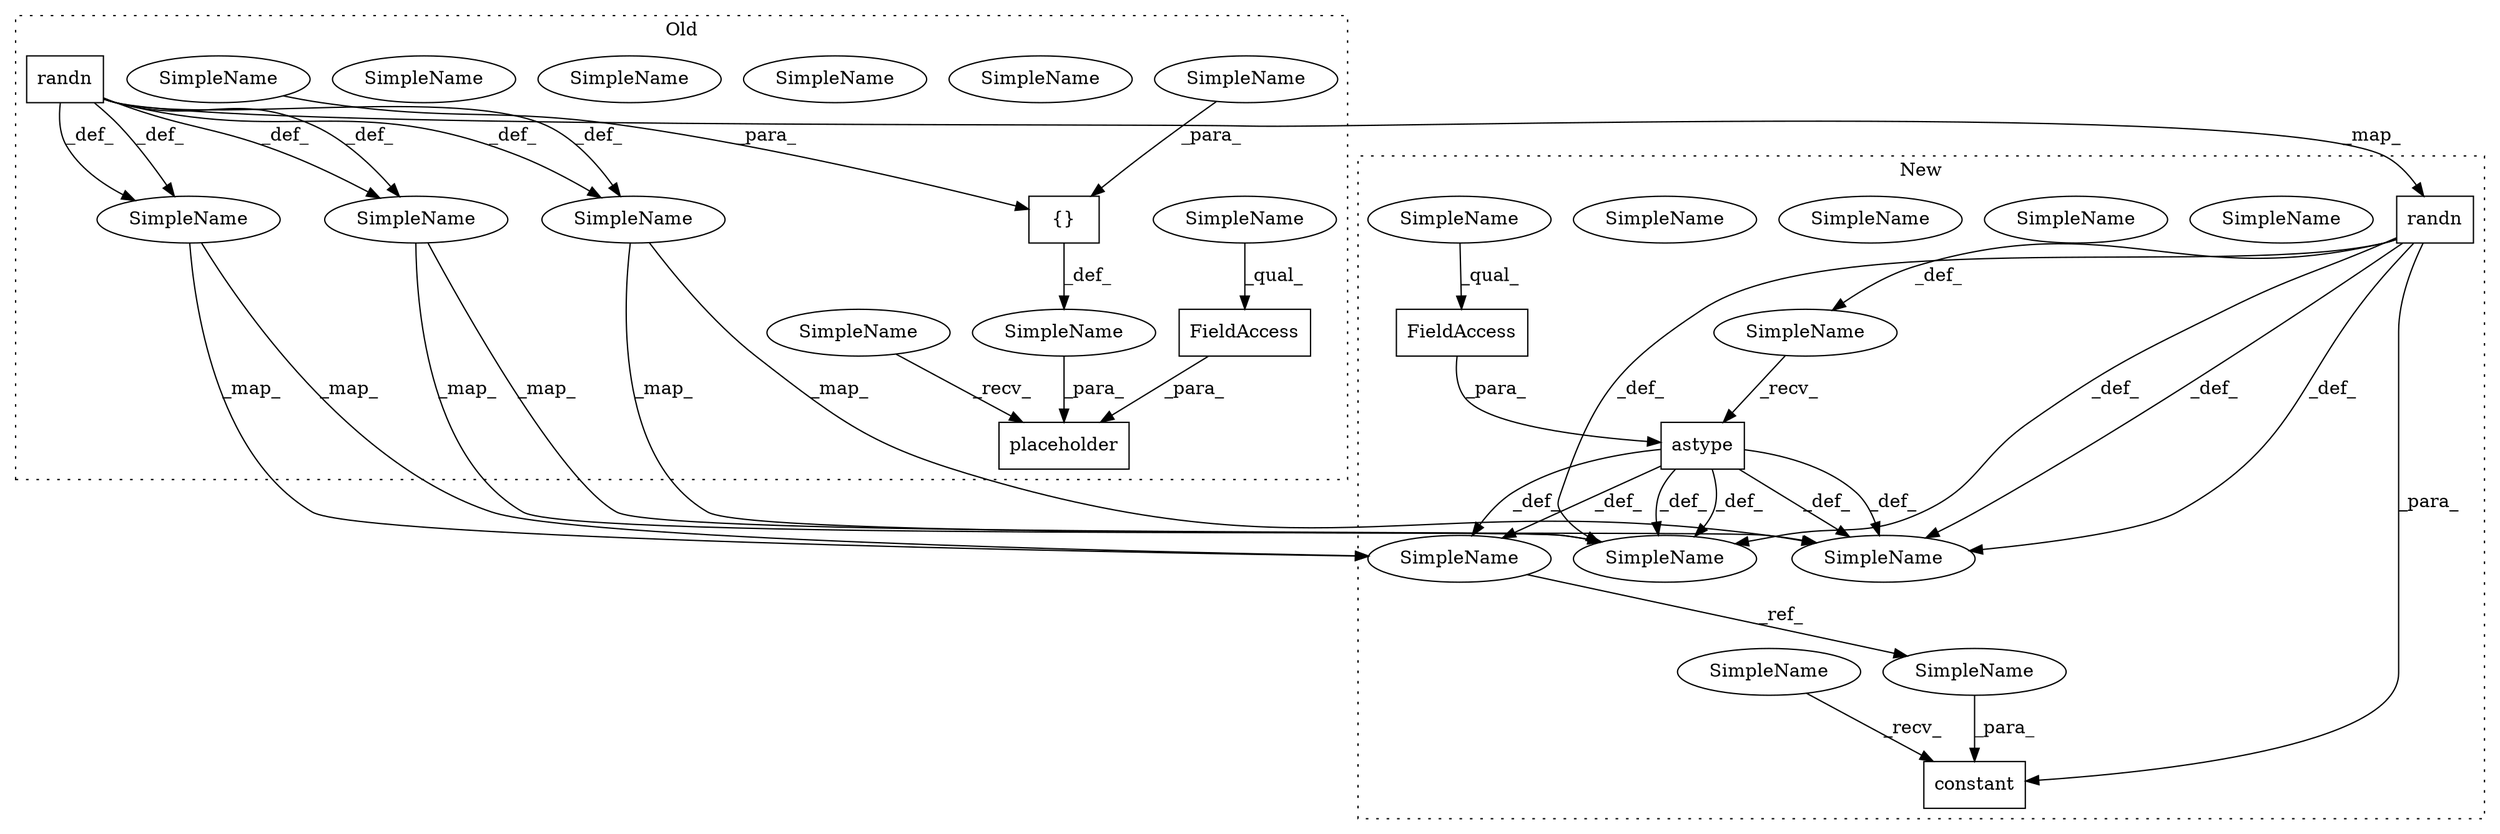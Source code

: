 digraph G {
subgraph cluster0 {
1 [label="randn" a="32" s="9286,9314" l="6,1" shape="box"];
3 [label="SimpleName" a="42" s="9258" l="14" shape="ellipse"];
6 [label="SimpleName" a="42" s="9258" l="14" shape="ellipse"];
12 [label="SimpleName" a="42" s="10309" l="11" shape="ellipse"];
15 [label="SimpleName" a="42" s="10309" l="11" shape="ellipse"];
16 [label="SimpleName" a="42" s="10125" l="9" shape="ellipse"];
19 [label="SimpleName" a="42" s="10125" l="9" shape="ellipse"];
20 [label="{}" a="4" s="7988,8011" l="1,1" shape="box"];
21 [label="SimpleName" a="42" s="" l="" shape="ellipse"];
22 [label="placeholder" a="32" s="7948,8012" l="12,1" shape="box"];
23 [label="FieldAccess" a="22" s="7960" l="18" shape="box"];
24 [label="SimpleName" a="42" s="7960" l="10" shape="ellipse"];
25 [label="SimpleName" a="42" s="7937" l="10" shape="ellipse"];
26 [label="SimpleName" a="42" s="7960" l="10" shape="ellipse"];
28 [label="SimpleName" a="42" s="7989" l="10" shape="ellipse"];
29 [label="SimpleName" a="42" s="8000" l="11" shape="ellipse"];
label = "Old";
style="dotted";
}
subgraph cluster1 {
2 [label="randn" a="32" s="7772,7800" l="6,1" shape="box"];
4 [label="SimpleName" a="42" s="7744" l="14" shape="ellipse"];
5 [label="SimpleName" a="42" s="7744" l="14" shape="ellipse"];
7 [label="SimpleName" a="42" s="" l="" shape="ellipse"];
8 [label="astype" a="32" s="7802,7822" l="7,1" shape="box"];
9 [label="constant" a="32" s="7894,7917" l="9,1" shape="box"];
10 [label="FieldAccess" a="22" s="7809" l="13" shape="box"];
11 [label="SimpleName" a="42" s="7809" l="5" shape="ellipse"];
13 [label="SimpleName" a="42" s="9929" l="11" shape="ellipse"];
14 [label="SimpleName" a="42" s="9929" l="11" shape="ellipse"];
17 [label="SimpleName" a="42" s="9745" l="9" shape="ellipse"];
18 [label="SimpleName" a="42" s="9745" l="9" shape="ellipse"];
27 [label="SimpleName" a="42" s="7809" l="5" shape="ellipse"];
30 [label="SimpleName" a="42" s="7883" l="10" shape="ellipse"];
31 [label="SimpleName" a="42" s="7903" l="14" shape="ellipse"];
label = "New";
style="dotted";
}
1 -> 6 [label="_def_"];
1 -> 19 [label="_def_"];
1 -> 15 [label="_def_"];
1 -> 6 [label="_def_"];
1 -> 19 [label="_def_"];
1 -> 15 [label="_def_"];
1 -> 2 [label="_map_"];
2 -> 7 [label="_def_"];
2 -> 18 [label="_def_"];
2 -> 14 [label="_def_"];
2 -> 14 [label="_def_"];
2 -> 9 [label="_para_"];
2 -> 18 [label="_def_"];
5 -> 31 [label="_ref_"];
6 -> 5 [label="_map_"];
6 -> 5 [label="_map_"];
7 -> 8 [label="_recv_"];
8 -> 14 [label="_def_"];
8 -> 18 [label="_def_"];
8 -> 14 [label="_def_"];
8 -> 18 [label="_def_"];
8 -> 5 [label="_def_"];
8 -> 5 [label="_def_"];
10 -> 8 [label="_para_"];
15 -> 14 [label="_map_"];
15 -> 14 [label="_map_"];
19 -> 18 [label="_map_"];
19 -> 18 [label="_map_"];
20 -> 21 [label="_def_"];
21 -> 22 [label="_para_"];
23 -> 22 [label="_para_"];
25 -> 22 [label="_recv_"];
26 -> 23 [label="_qual_"];
27 -> 10 [label="_qual_"];
28 -> 20 [label="_para_"];
29 -> 20 [label="_para_"];
30 -> 9 [label="_recv_"];
31 -> 9 [label="_para_"];
}